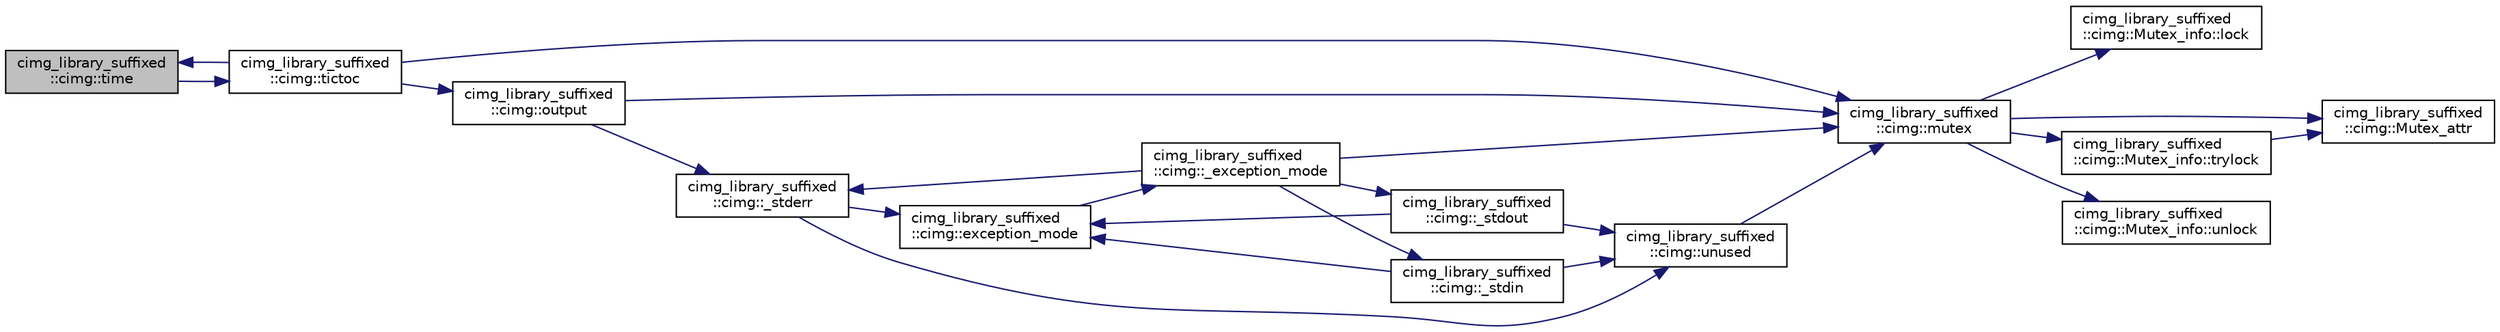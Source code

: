 digraph "cimg_library_suffixed::cimg::time"
{
 // INTERACTIVE_SVG=YES
  edge [fontname="Helvetica",fontsize="10",labelfontname="Helvetica",labelfontsize="10"];
  node [fontname="Helvetica",fontsize="10",shape=record];
  rankdir="LR";
  Node4137 [label="cimg_library_suffixed\l::cimg::time",height=0.2,width=0.4,color="black", fillcolor="grey75", style="filled", fontcolor="black"];
  Node4137 -> Node4138 [color="midnightblue",fontsize="10",style="solid",fontname="Helvetica"];
  Node4138 [label="cimg_library_suffixed\l::cimg::tictoc",height=0.2,width=0.4,color="black", fillcolor="white", style="filled",URL="$namespacecimg__library__suffixed_1_1cimg.html#ab47e3a7718b582df77725470f3824eb4"];
  Node4138 -> Node4139 [color="midnightblue",fontsize="10",style="solid",fontname="Helvetica"];
  Node4139 [label="cimg_library_suffixed\l::cimg::mutex",height=0.2,width=0.4,color="black", fillcolor="white", style="filled",URL="$namespacecimg__library__suffixed_1_1cimg.html#a9e739e4b4ac058abfba069466617b914"];
  Node4139 -> Node4140 [color="midnightblue",fontsize="10",style="solid",fontname="Helvetica"];
  Node4140 [label="cimg_library_suffixed\l::cimg::Mutex_info::lock",height=0.2,width=0.4,color="black", fillcolor="white", style="filled",URL="$structcimg__library__suffixed_1_1cimg_1_1_mutex__info.html#a6cc8e26847a1aa649febed03d70182e7"];
  Node4139 -> Node4141 [color="midnightblue",fontsize="10",style="solid",fontname="Helvetica"];
  Node4141 [label="cimg_library_suffixed\l::cimg::Mutex_attr",height=0.2,width=0.4,color="black", fillcolor="white", style="filled",URL="$namespacecimg__library__suffixed_1_1cimg.html#aa0e1bc96ae6e235dc5b67b8b0a466166"];
  Node4139 -> Node4142 [color="midnightblue",fontsize="10",style="solid",fontname="Helvetica"];
  Node4142 [label="cimg_library_suffixed\l::cimg::Mutex_info::trylock",height=0.2,width=0.4,color="black", fillcolor="white", style="filled",URL="$structcimg__library__suffixed_1_1cimg_1_1_mutex__info.html#a9bf4ed1e1dfe6f28fa6250cd04f3c900"];
  Node4142 -> Node4141 [color="midnightblue",fontsize="10",style="solid",fontname="Helvetica"];
  Node4139 -> Node4143 [color="midnightblue",fontsize="10",style="solid",fontname="Helvetica"];
  Node4143 [label="cimg_library_suffixed\l::cimg::Mutex_info::unlock",height=0.2,width=0.4,color="black", fillcolor="white", style="filled",URL="$structcimg__library__suffixed_1_1cimg_1_1_mutex__info.html#afac3fa5f107ad4795fb867050f616555"];
  Node4138 -> Node4144 [color="midnightblue",fontsize="10",style="solid",fontname="Helvetica"];
  Node4144 [label="cimg_library_suffixed\l::cimg::output",height=0.2,width=0.4,color="black", fillcolor="white", style="filled",URL="$namespacecimg__library__suffixed_1_1cimg.html#ada686776cc71803df391eea79cd1b3e5",tooltip="Get/set default output stream for the  library messages. "];
  Node4144 -> Node4145 [color="midnightblue",fontsize="10",style="solid",fontname="Helvetica"];
  Node4145 [label="cimg_library_suffixed\l::cimg::_stderr",height=0.2,width=0.4,color="black", fillcolor="white", style="filled",URL="$namespacecimg__library__suffixed_1_1cimg.html#aab8db7528c32a8fd3a3dc471e662782e"];
  Node4145 -> Node4146 [color="midnightblue",fontsize="10",style="solid",fontname="Helvetica"];
  Node4146 [label="cimg_library_suffixed\l::cimg::exception_mode",height=0.2,width=0.4,color="black", fillcolor="white", style="filled",URL="$namespacecimg__library__suffixed_1_1cimg.html#aeafab144366eddd11360f32f468fa4af",tooltip="Set current  exception mode. "];
  Node4146 -> Node4147 [color="midnightblue",fontsize="10",style="solid",fontname="Helvetica"];
  Node4147 [label="cimg_library_suffixed\l::cimg::_exception_mode",height=0.2,width=0.4,color="black", fillcolor="white", style="filled",URL="$namespacecimg__library__suffixed_1_1cimg.html#a6c578f866de2be9be7e385d693c758c8"];
  Node4147 -> Node4145 [color="midnightblue",fontsize="10",style="solid",fontname="Helvetica"];
  Node4147 -> Node4148 [color="midnightblue",fontsize="10",style="solid",fontname="Helvetica"];
  Node4148 [label="cimg_library_suffixed\l::cimg::_stdin",height=0.2,width=0.4,color="black", fillcolor="white", style="filled",URL="$namespacecimg__library__suffixed_1_1cimg.html#a01a3b743897290604513ea6d847c9886"];
  Node4148 -> Node4146 [color="midnightblue",fontsize="10",style="solid",fontname="Helvetica"];
  Node4148 -> Node4149 [color="midnightblue",fontsize="10",style="solid",fontname="Helvetica"];
  Node4149 [label="cimg_library_suffixed\l::cimg::unused",height=0.2,width=0.4,color="black", fillcolor="white", style="filled",URL="$namespacecimg__library__suffixed_1_1cimg.html#a79aef0cbcf66ceb71c2b74cb66b4deb2",tooltip="Avoid warning messages due to unused parameters. Do nothing actually. "];
  Node4149 -> Node4139 [color="midnightblue",fontsize="10",style="solid",fontname="Helvetica"];
  Node4147 -> Node4150 [color="midnightblue",fontsize="10",style="solid",fontname="Helvetica"];
  Node4150 [label="cimg_library_suffixed\l::cimg::_stdout",height=0.2,width=0.4,color="black", fillcolor="white", style="filled",URL="$namespacecimg__library__suffixed_1_1cimg.html#a493220746e5df3466568bd7862825008"];
  Node4150 -> Node4146 [color="midnightblue",fontsize="10",style="solid",fontname="Helvetica"];
  Node4150 -> Node4149 [color="midnightblue",fontsize="10",style="solid",fontname="Helvetica"];
  Node4147 -> Node4139 [color="midnightblue",fontsize="10",style="solid",fontname="Helvetica"];
  Node4145 -> Node4149 [color="midnightblue",fontsize="10",style="solid",fontname="Helvetica"];
  Node4144 -> Node4139 [color="midnightblue",fontsize="10",style="solid",fontname="Helvetica"];
  Node4138 -> Node4137 [color="midnightblue",fontsize="10",style="solid",fontname="Helvetica"];
}
